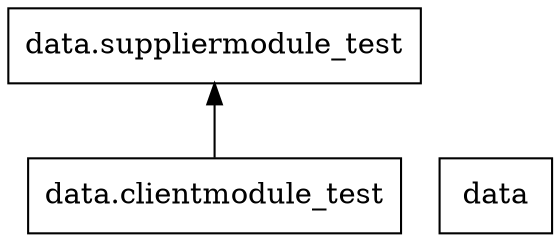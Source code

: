 digraph "packages_No_Name" {
charset="utf-8"
rankdir=BT
concentrate=true
"3" [shape="box", label="data.clientmodule_test"];
"6" [shape="box", label="data"];
"7" [shape="box", label="data.suppliermodule_test"];
"3" -> "7" edge [arrowtail="none", arrowhead="open"];
}
